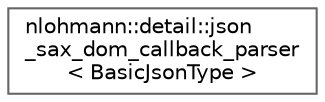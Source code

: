 digraph "Graphical Class Hierarchy"
{
 // INTERACTIVE_SVG=YES
 // LATEX_PDF_SIZE
  bgcolor="transparent";
  edge [fontname=Helvetica,fontsize=10,labelfontname=Helvetica,labelfontsize=10];
  node [fontname=Helvetica,fontsize=10,shape=box,height=0.2,width=0.4];
  rankdir="LR";
  Node0 [id="Node000000",label="nlohmann::detail::json\l_sax_dom_callback_parser\l\< BasicJsonType \>",height=0.2,width=0.4,color="grey40", fillcolor="white", style="filled",URL="$a01141.html",tooltip=" "];
}

